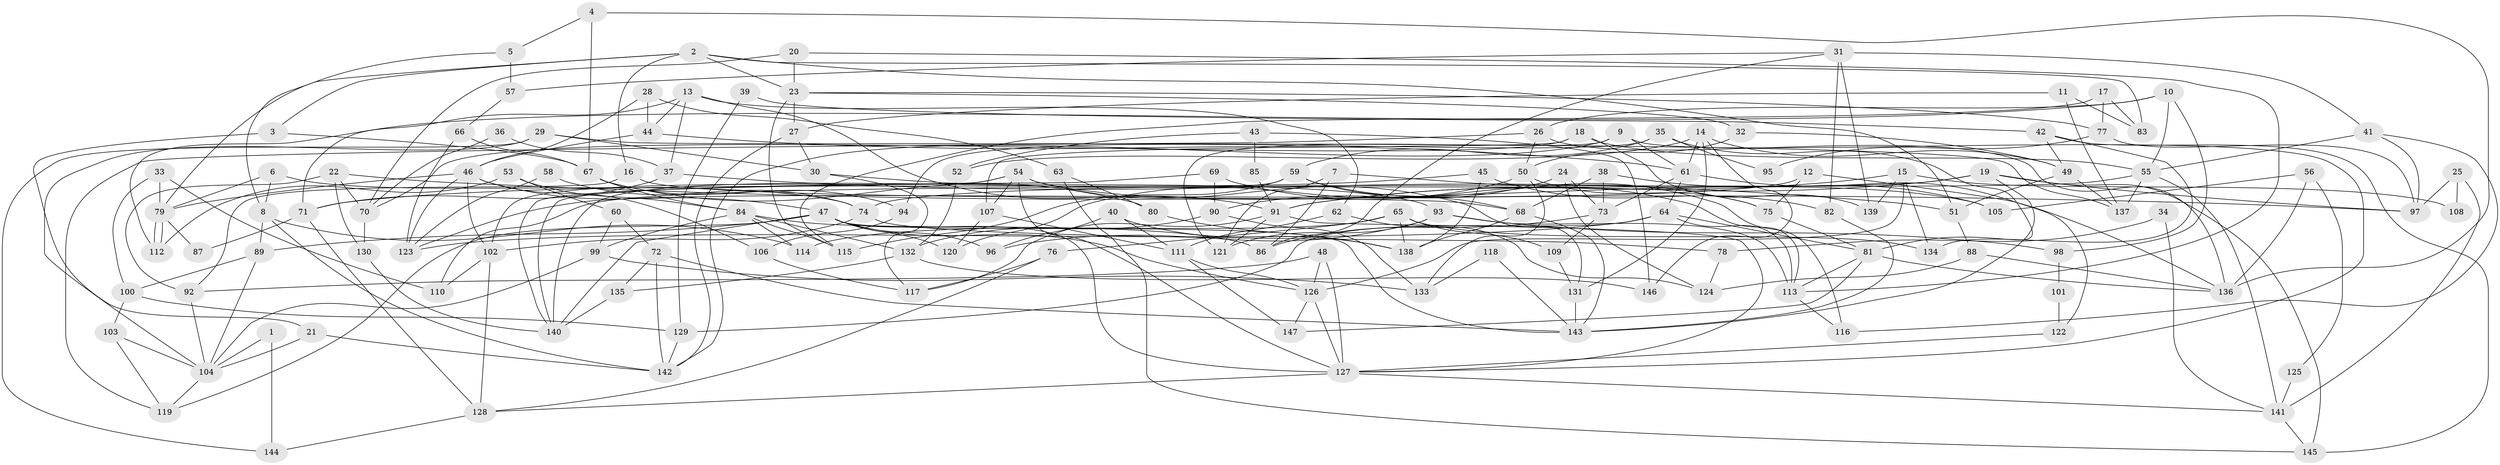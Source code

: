 // Generated by graph-tools (version 1.1) at 2025/02/03/09/25 03:02:00]
// undirected, 147 vertices, 294 edges
graph export_dot {
graph [start="1"]
  node [color=gray90,style=filled];
  1;
  2;
  3;
  4;
  5;
  6;
  7;
  8;
  9;
  10;
  11;
  12;
  13;
  14;
  15;
  16;
  17;
  18;
  19;
  20;
  21;
  22;
  23;
  24;
  25;
  26;
  27;
  28;
  29;
  30;
  31;
  32;
  33;
  34;
  35;
  36;
  37;
  38;
  39;
  40;
  41;
  42;
  43;
  44;
  45;
  46;
  47;
  48;
  49;
  50;
  51;
  52;
  53;
  54;
  55;
  56;
  57;
  58;
  59;
  60;
  61;
  62;
  63;
  64;
  65;
  66;
  67;
  68;
  69;
  70;
  71;
  72;
  73;
  74;
  75;
  76;
  77;
  78;
  79;
  80;
  81;
  82;
  83;
  84;
  85;
  86;
  87;
  88;
  89;
  90;
  91;
  92;
  93;
  94;
  95;
  96;
  97;
  98;
  99;
  100;
  101;
  102;
  103;
  104;
  105;
  106;
  107;
  108;
  109;
  110;
  111;
  112;
  113;
  114;
  115;
  116;
  117;
  118;
  119;
  120;
  121;
  122;
  123;
  124;
  125;
  126;
  127;
  128;
  129;
  130;
  131;
  132;
  133;
  134;
  135;
  136;
  137;
  138;
  139;
  140;
  141;
  142;
  143;
  144;
  145;
  146;
  147;
  1 -- 144;
  1 -- 104;
  2 -- 79;
  2 -- 23;
  2 -- 3;
  2 -- 16;
  2 -- 51;
  2 -- 83;
  3 -- 67;
  3 -- 21;
  4 -- 136;
  4 -- 67;
  4 -- 5;
  5 -- 8;
  5 -- 57;
  6 -- 79;
  6 -- 8;
  6 -- 74;
  7 -- 75;
  7 -- 86;
  7 -- 121;
  8 -- 89;
  8 -- 114;
  8 -- 142;
  9 -- 121;
  9 -- 127;
  9 -- 61;
  9 -- 142;
  10 -- 26;
  10 -- 55;
  10 -- 98;
  10 -- 112;
  11 -- 137;
  11 -- 27;
  11 -- 83;
  12 -- 136;
  12 -- 123;
  12 -- 75;
  13 -- 44;
  13 -- 91;
  13 -- 37;
  13 -- 62;
  13 -- 71;
  14 -- 61;
  14 -- 49;
  14 -- 52;
  14 -- 131;
  14 -- 146;
  15 -- 126;
  15 -- 134;
  15 -- 91;
  15 -- 108;
  15 -- 139;
  16 -- 68;
  16 -- 92;
  17 -- 83;
  17 -- 115;
  17 -- 77;
  18 -- 107;
  18 -- 139;
  18 -- 55;
  18 -- 70;
  19 -- 91;
  19 -- 143;
  19 -- 97;
  19 -- 110;
  19 -- 145;
  20 -- 23;
  20 -- 70;
  20 -- 113;
  21 -- 142;
  21 -- 104;
  22 -- 130;
  22 -- 92;
  22 -- 70;
  22 -- 97;
  23 -- 32;
  23 -- 77;
  23 -- 27;
  23 -- 115;
  24 -- 90;
  24 -- 73;
  24 -- 124;
  25 -- 97;
  25 -- 141;
  25 -- 108;
  26 -- 50;
  26 -- 119;
  26 -- 136;
  27 -- 142;
  27 -- 30;
  28 -- 46;
  28 -- 44;
  28 -- 63;
  29 -- 30;
  29 -- 104;
  29 -- 137;
  29 -- 144;
  30 -- 93;
  30 -- 117;
  31 -- 41;
  31 -- 57;
  31 -- 82;
  31 -- 86;
  31 -- 139;
  32 -- 49;
  32 -- 50;
  33 -- 110;
  33 -- 79;
  33 -- 100;
  34 -- 78;
  34 -- 141;
  35 -- 59;
  35 -- 81;
  35 -- 94;
  35 -- 95;
  36 -- 37;
  36 -- 70;
  37 -- 51;
  37 -- 71;
  38 -- 68;
  38 -- 73;
  38 -- 105;
  39 -- 129;
  39 -- 42;
  40 -- 138;
  40 -- 111;
  40 -- 96;
  41 -- 55;
  41 -- 97;
  41 -- 116;
  42 -- 49;
  42 -- 145;
  42 -- 134;
  43 -- 52;
  43 -- 146;
  43 -- 85;
  44 -- 46;
  44 -- 61;
  45 -- 71;
  45 -- 82;
  45 -- 138;
  46 -- 47;
  46 -- 102;
  46 -- 79;
  46 -- 106;
  46 -- 123;
  47 -- 127;
  47 -- 96;
  47 -- 89;
  47 -- 119;
  47 -- 120;
  47 -- 126;
  47 -- 140;
  47 -- 143;
  48 -- 127;
  48 -- 92;
  48 -- 126;
  49 -- 51;
  49 -- 137;
  50 -- 75;
  50 -- 120;
  50 -- 133;
  51 -- 88;
  52 -- 132;
  53 -- 84;
  53 -- 112;
  53 -- 60;
  54 -- 140;
  54 -- 127;
  54 -- 102;
  54 -- 105;
  54 -- 107;
  54 -- 131;
  55 -- 141;
  55 -- 74;
  55 -- 137;
  56 -- 105;
  56 -- 136;
  56 -- 125;
  57 -- 66;
  58 -- 74;
  58 -- 123;
  59 -- 140;
  59 -- 115;
  59 -- 68;
  59 -- 116;
  60 -- 72;
  60 -- 99;
  61 -- 64;
  61 -- 73;
  61 -- 122;
  62 -- 111;
  62 -- 124;
  63 -- 80;
  63 -- 145;
  64 -- 129;
  64 -- 113;
  64 -- 81;
  64 -- 123;
  65 -- 138;
  65 -- 76;
  65 -- 109;
  65 -- 114;
  65 -- 134;
  66 -- 67;
  66 -- 123;
  67 -- 84;
  67 -- 94;
  67 -- 80;
  68 -- 143;
  68 -- 138;
  69 -- 113;
  69 -- 140;
  69 -- 90;
  70 -- 130;
  71 -- 87;
  71 -- 128;
  72 -- 142;
  72 -- 143;
  72 -- 135;
  73 -- 109;
  73 -- 86;
  74 -- 78;
  74 -- 102;
  75 -- 81;
  76 -- 128;
  76 -- 117;
  77 -- 97;
  77 -- 95;
  78 -- 124;
  79 -- 112;
  79 -- 112;
  79 -- 87;
  80 -- 138;
  81 -- 113;
  81 -- 136;
  81 -- 147;
  82 -- 143;
  84 -- 86;
  84 -- 99;
  84 -- 114;
  84 -- 115;
  84 -- 132;
  85 -- 91;
  88 -- 124;
  88 -- 136;
  89 -- 100;
  89 -- 104;
  90 -- 133;
  90 -- 132;
  91 -- 127;
  91 -- 117;
  91 -- 121;
  92 -- 104;
  93 -- 113;
  93 -- 121;
  93 -- 96;
  93 -- 98;
  94 -- 106;
  98 -- 101;
  99 -- 104;
  99 -- 133;
  100 -- 103;
  100 -- 129;
  101 -- 122;
  102 -- 110;
  102 -- 128;
  103 -- 104;
  103 -- 119;
  104 -- 119;
  106 -- 117;
  107 -- 111;
  107 -- 120;
  109 -- 131;
  111 -- 147;
  111 -- 126;
  113 -- 116;
  118 -- 133;
  118 -- 143;
  122 -- 127;
  125 -- 141;
  126 -- 127;
  126 -- 147;
  127 -- 128;
  127 -- 141;
  128 -- 144;
  129 -- 142;
  130 -- 140;
  131 -- 143;
  132 -- 135;
  132 -- 146;
  135 -- 140;
  141 -- 145;
}
